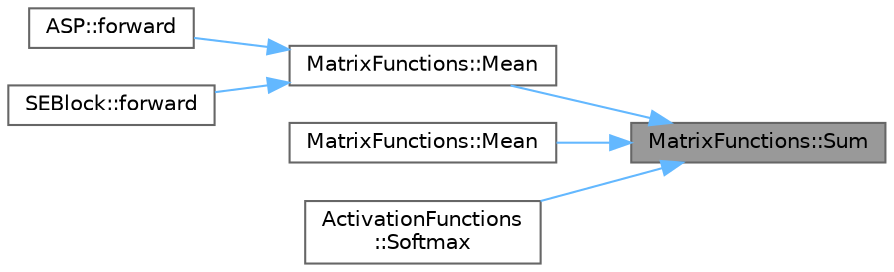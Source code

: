digraph "MatrixFunctions::Sum"
{
 // LATEX_PDF_SIZE
  bgcolor="transparent";
  edge [fontname=Helvetica,fontsize=10,labelfontname=Helvetica,labelfontsize=10];
  node [fontname=Helvetica,fontsize=10,shape=box,height=0.2,width=0.4];
  rankdir="RL";
  Node1 [id="Node000001",label="MatrixFunctions::Sum",height=0.2,width=0.4,color="gray40", fillcolor="grey60", style="filled", fontcolor="black",tooltip="Computes the sum of a 2d matrix and returns it."];
  Node1 -> Node2 [id="edge1_Node000001_Node000002",dir="back",color="steelblue1",style="solid",tooltip=" "];
  Node2 [id="Node000002",label="MatrixFunctions::Mean",height=0.2,width=0.4,color="grey40", fillcolor="white", style="filled",URL="$class_matrix_functions.html#a7c16622175c414528a40ed3b85d59054",tooltip="Computes the mean on dim2. Here output has a shape of (dim1)"];
  Node2 -> Node3 [id="edge2_Node000002_Node000003",dir="back",color="steelblue1",style="solid",tooltip=" "];
  Node3 [id="Node000003",label="ASP::forward",height=0.2,width=0.4,color="grey40", fillcolor="white", style="filled",URL="$class_a_s_p.html#a800fb7c84f0d56060449e0b6c6a911ad",tooltip="Conputes the forward feed."];
  Node2 -> Node4 [id="edge3_Node000002_Node000004",dir="back",color="steelblue1",style="solid",tooltip=" "];
  Node4 [id="Node000004",label="SEBlock::forward",height=0.2,width=0.4,color="grey40", fillcolor="white", style="filled",URL="$class_s_e_block.html#ad418609d6fc8a874ec2357e5c39337a1",tooltip="Perform forward feed."];
  Node1 -> Node5 [id="edge4_Node000001_Node000005",dir="back",color="steelblue1",style="solid",tooltip=" "];
  Node5 [id="Node000005",label="MatrixFunctions::Mean",height=0.2,width=0.4,color="grey40", fillcolor="white", style="filled",URL="$class_matrix_functions.html#a41e6c0fa3dab42661f4ae7ac76da80fa",tooltip="Computes the mean on dim2. Here output has a shape of (dim1, 1) where dim3 = 1."];
  Node1 -> Node6 [id="edge5_Node000001_Node000006",dir="back",color="steelblue1",style="solid",tooltip=" "];
  Node6 [id="Node000006",label="ActivationFunctions\l::Softmax",height=0.2,width=0.4,color="grey40", fillcolor="white", style="filled",URL="$class_activation_functions.html#a48e24a143e2cb16e21af43d655904063",tooltip="Perform Softmax It will edit the pointer content directly."];
}
